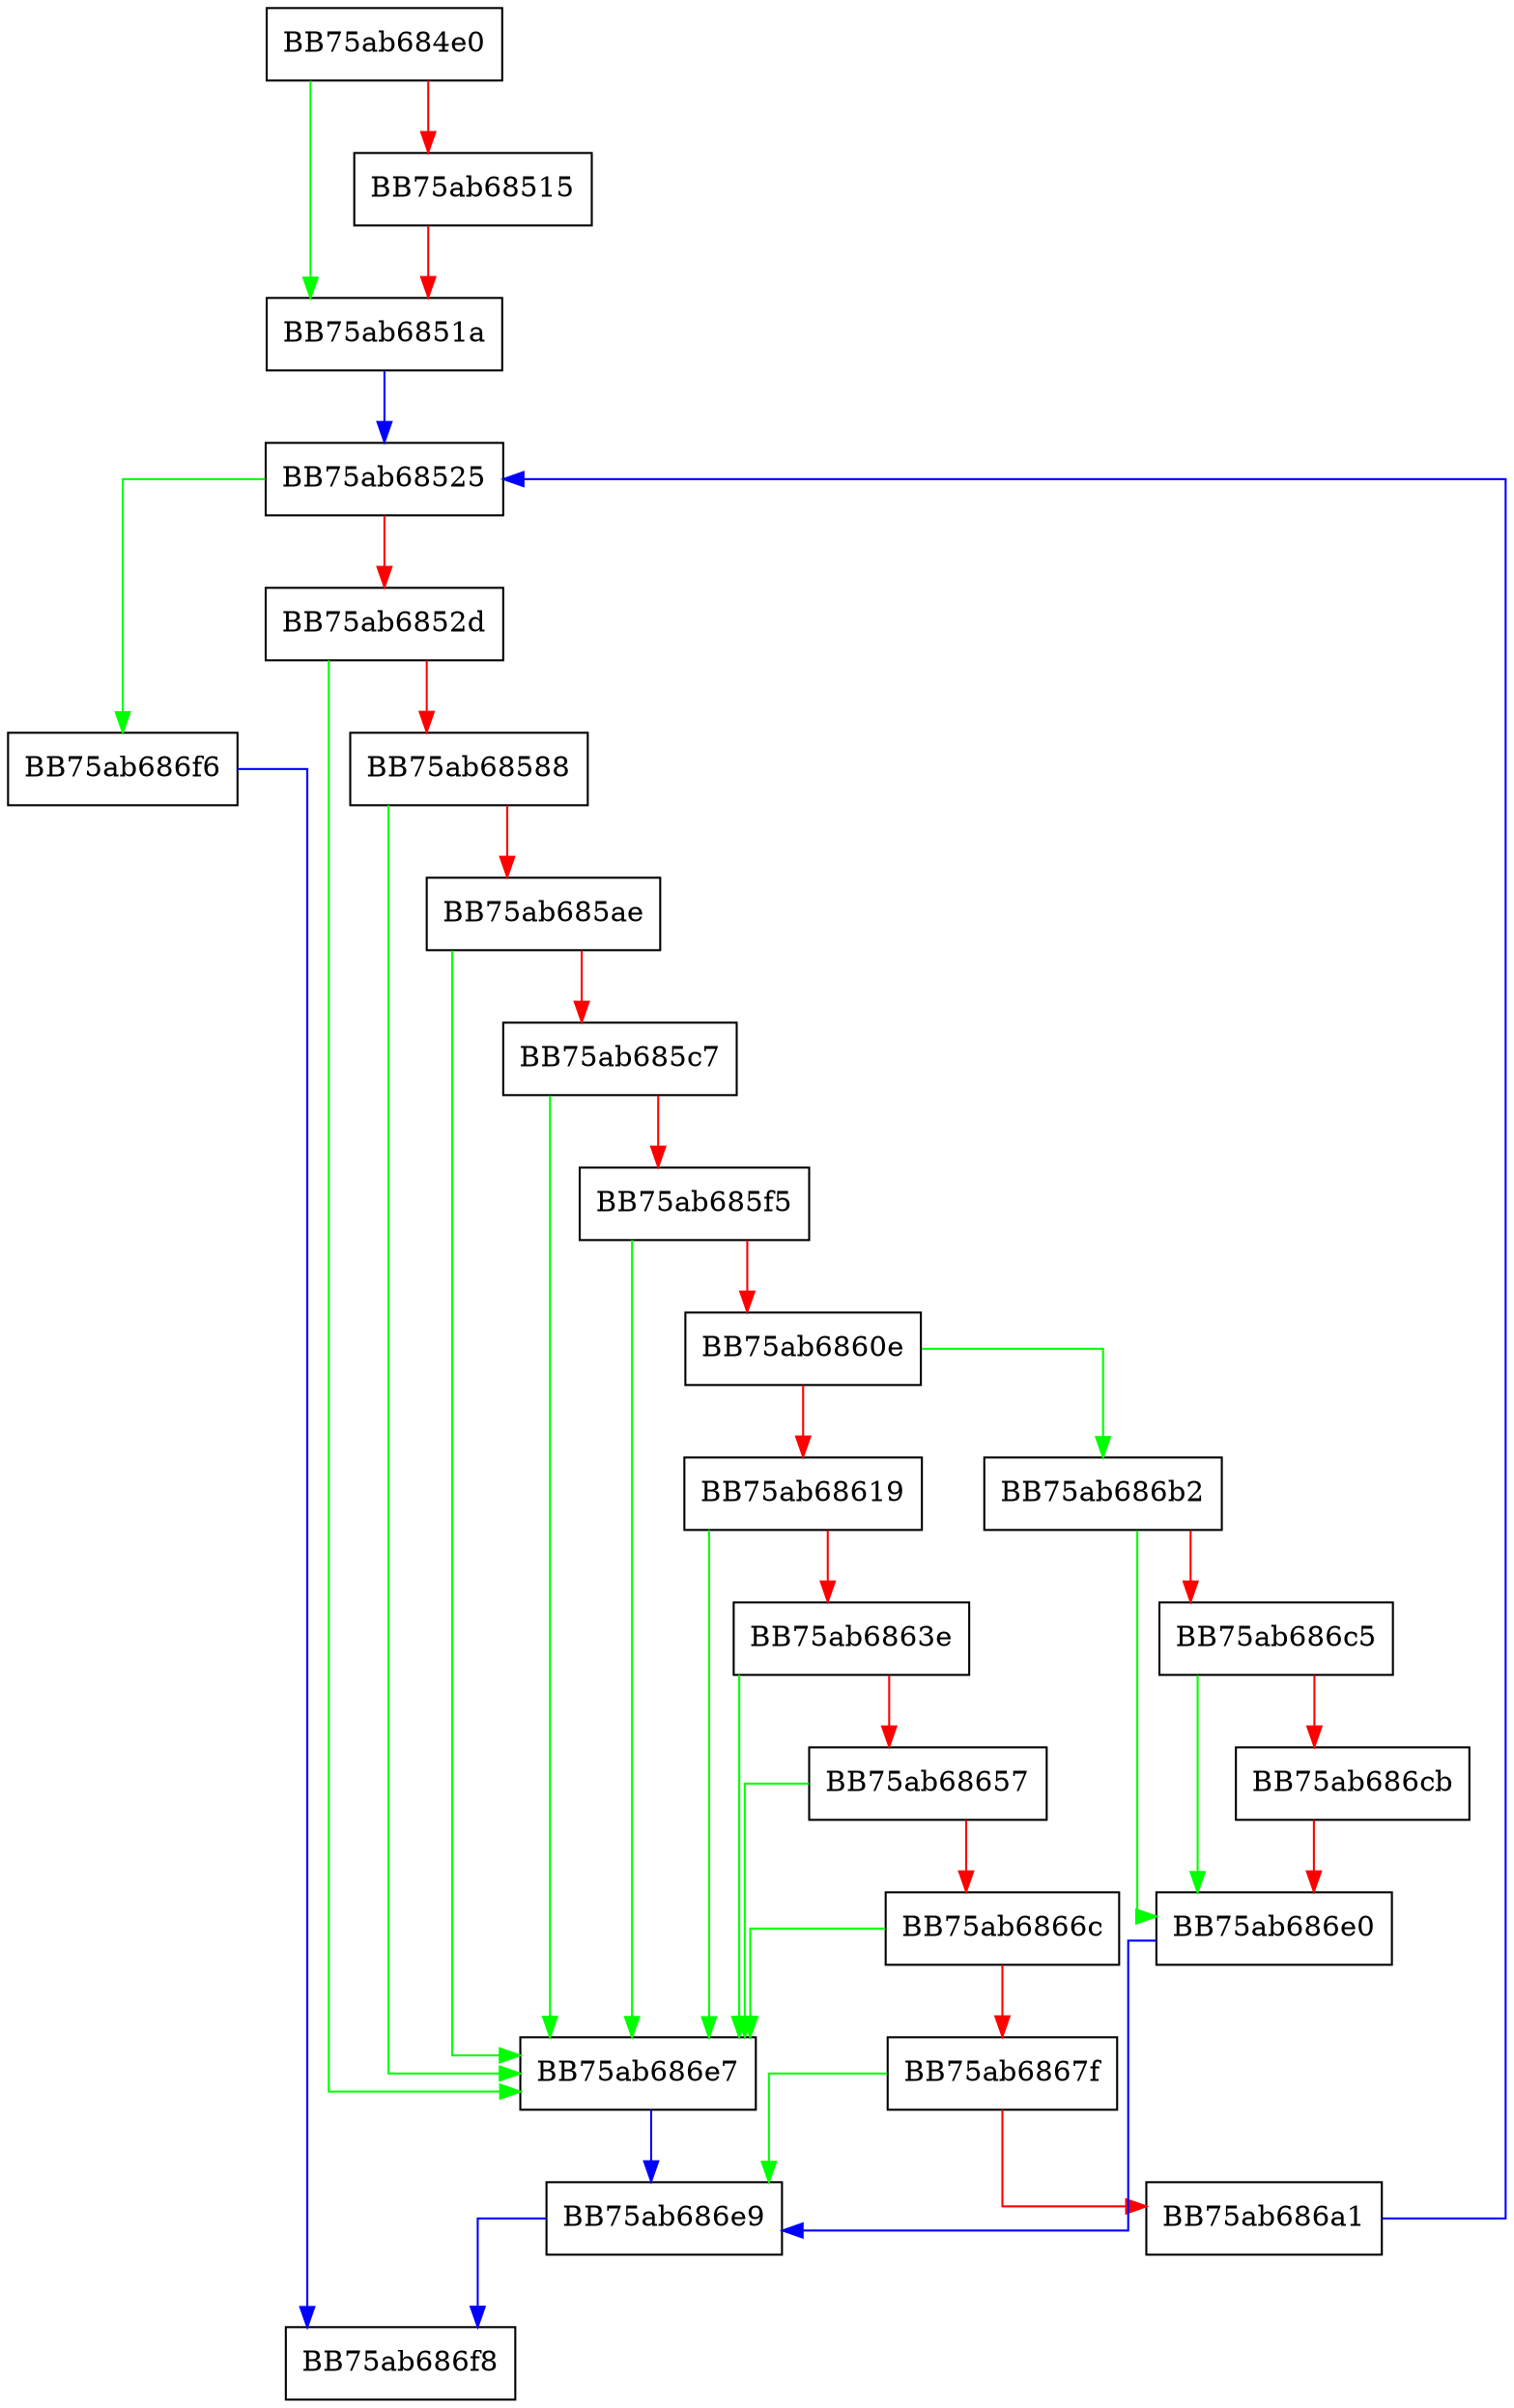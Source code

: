 digraph ReadSQLite {
  node [shape="box"];
  graph [splines=ortho];
  BB75ab684e0 -> BB75ab6851a [color="green"];
  BB75ab684e0 -> BB75ab68515 [color="red"];
  BB75ab68515 -> BB75ab6851a [color="red"];
  BB75ab6851a -> BB75ab68525 [color="blue"];
  BB75ab68525 -> BB75ab686f6 [color="green"];
  BB75ab68525 -> BB75ab6852d [color="red"];
  BB75ab6852d -> BB75ab686e7 [color="green"];
  BB75ab6852d -> BB75ab68588 [color="red"];
  BB75ab68588 -> BB75ab686e7 [color="green"];
  BB75ab68588 -> BB75ab685ae [color="red"];
  BB75ab685ae -> BB75ab686e7 [color="green"];
  BB75ab685ae -> BB75ab685c7 [color="red"];
  BB75ab685c7 -> BB75ab686e7 [color="green"];
  BB75ab685c7 -> BB75ab685f5 [color="red"];
  BB75ab685f5 -> BB75ab686e7 [color="green"];
  BB75ab685f5 -> BB75ab6860e [color="red"];
  BB75ab6860e -> BB75ab686b2 [color="green"];
  BB75ab6860e -> BB75ab68619 [color="red"];
  BB75ab68619 -> BB75ab686e7 [color="green"];
  BB75ab68619 -> BB75ab6863e [color="red"];
  BB75ab6863e -> BB75ab686e7 [color="green"];
  BB75ab6863e -> BB75ab68657 [color="red"];
  BB75ab68657 -> BB75ab686e7 [color="green"];
  BB75ab68657 -> BB75ab6866c [color="red"];
  BB75ab6866c -> BB75ab686e7 [color="green"];
  BB75ab6866c -> BB75ab6867f [color="red"];
  BB75ab6867f -> BB75ab686e9 [color="green"];
  BB75ab6867f -> BB75ab686a1 [color="red"];
  BB75ab686a1 -> BB75ab68525 [color="blue"];
  BB75ab686b2 -> BB75ab686e0 [color="green"];
  BB75ab686b2 -> BB75ab686c5 [color="red"];
  BB75ab686c5 -> BB75ab686e0 [color="green"];
  BB75ab686c5 -> BB75ab686cb [color="red"];
  BB75ab686cb -> BB75ab686e0 [color="red"];
  BB75ab686e0 -> BB75ab686e9 [color="blue"];
  BB75ab686e7 -> BB75ab686e9 [color="blue"];
  BB75ab686e9 -> BB75ab686f8 [color="blue"];
  BB75ab686f6 -> BB75ab686f8 [color="blue"];
}